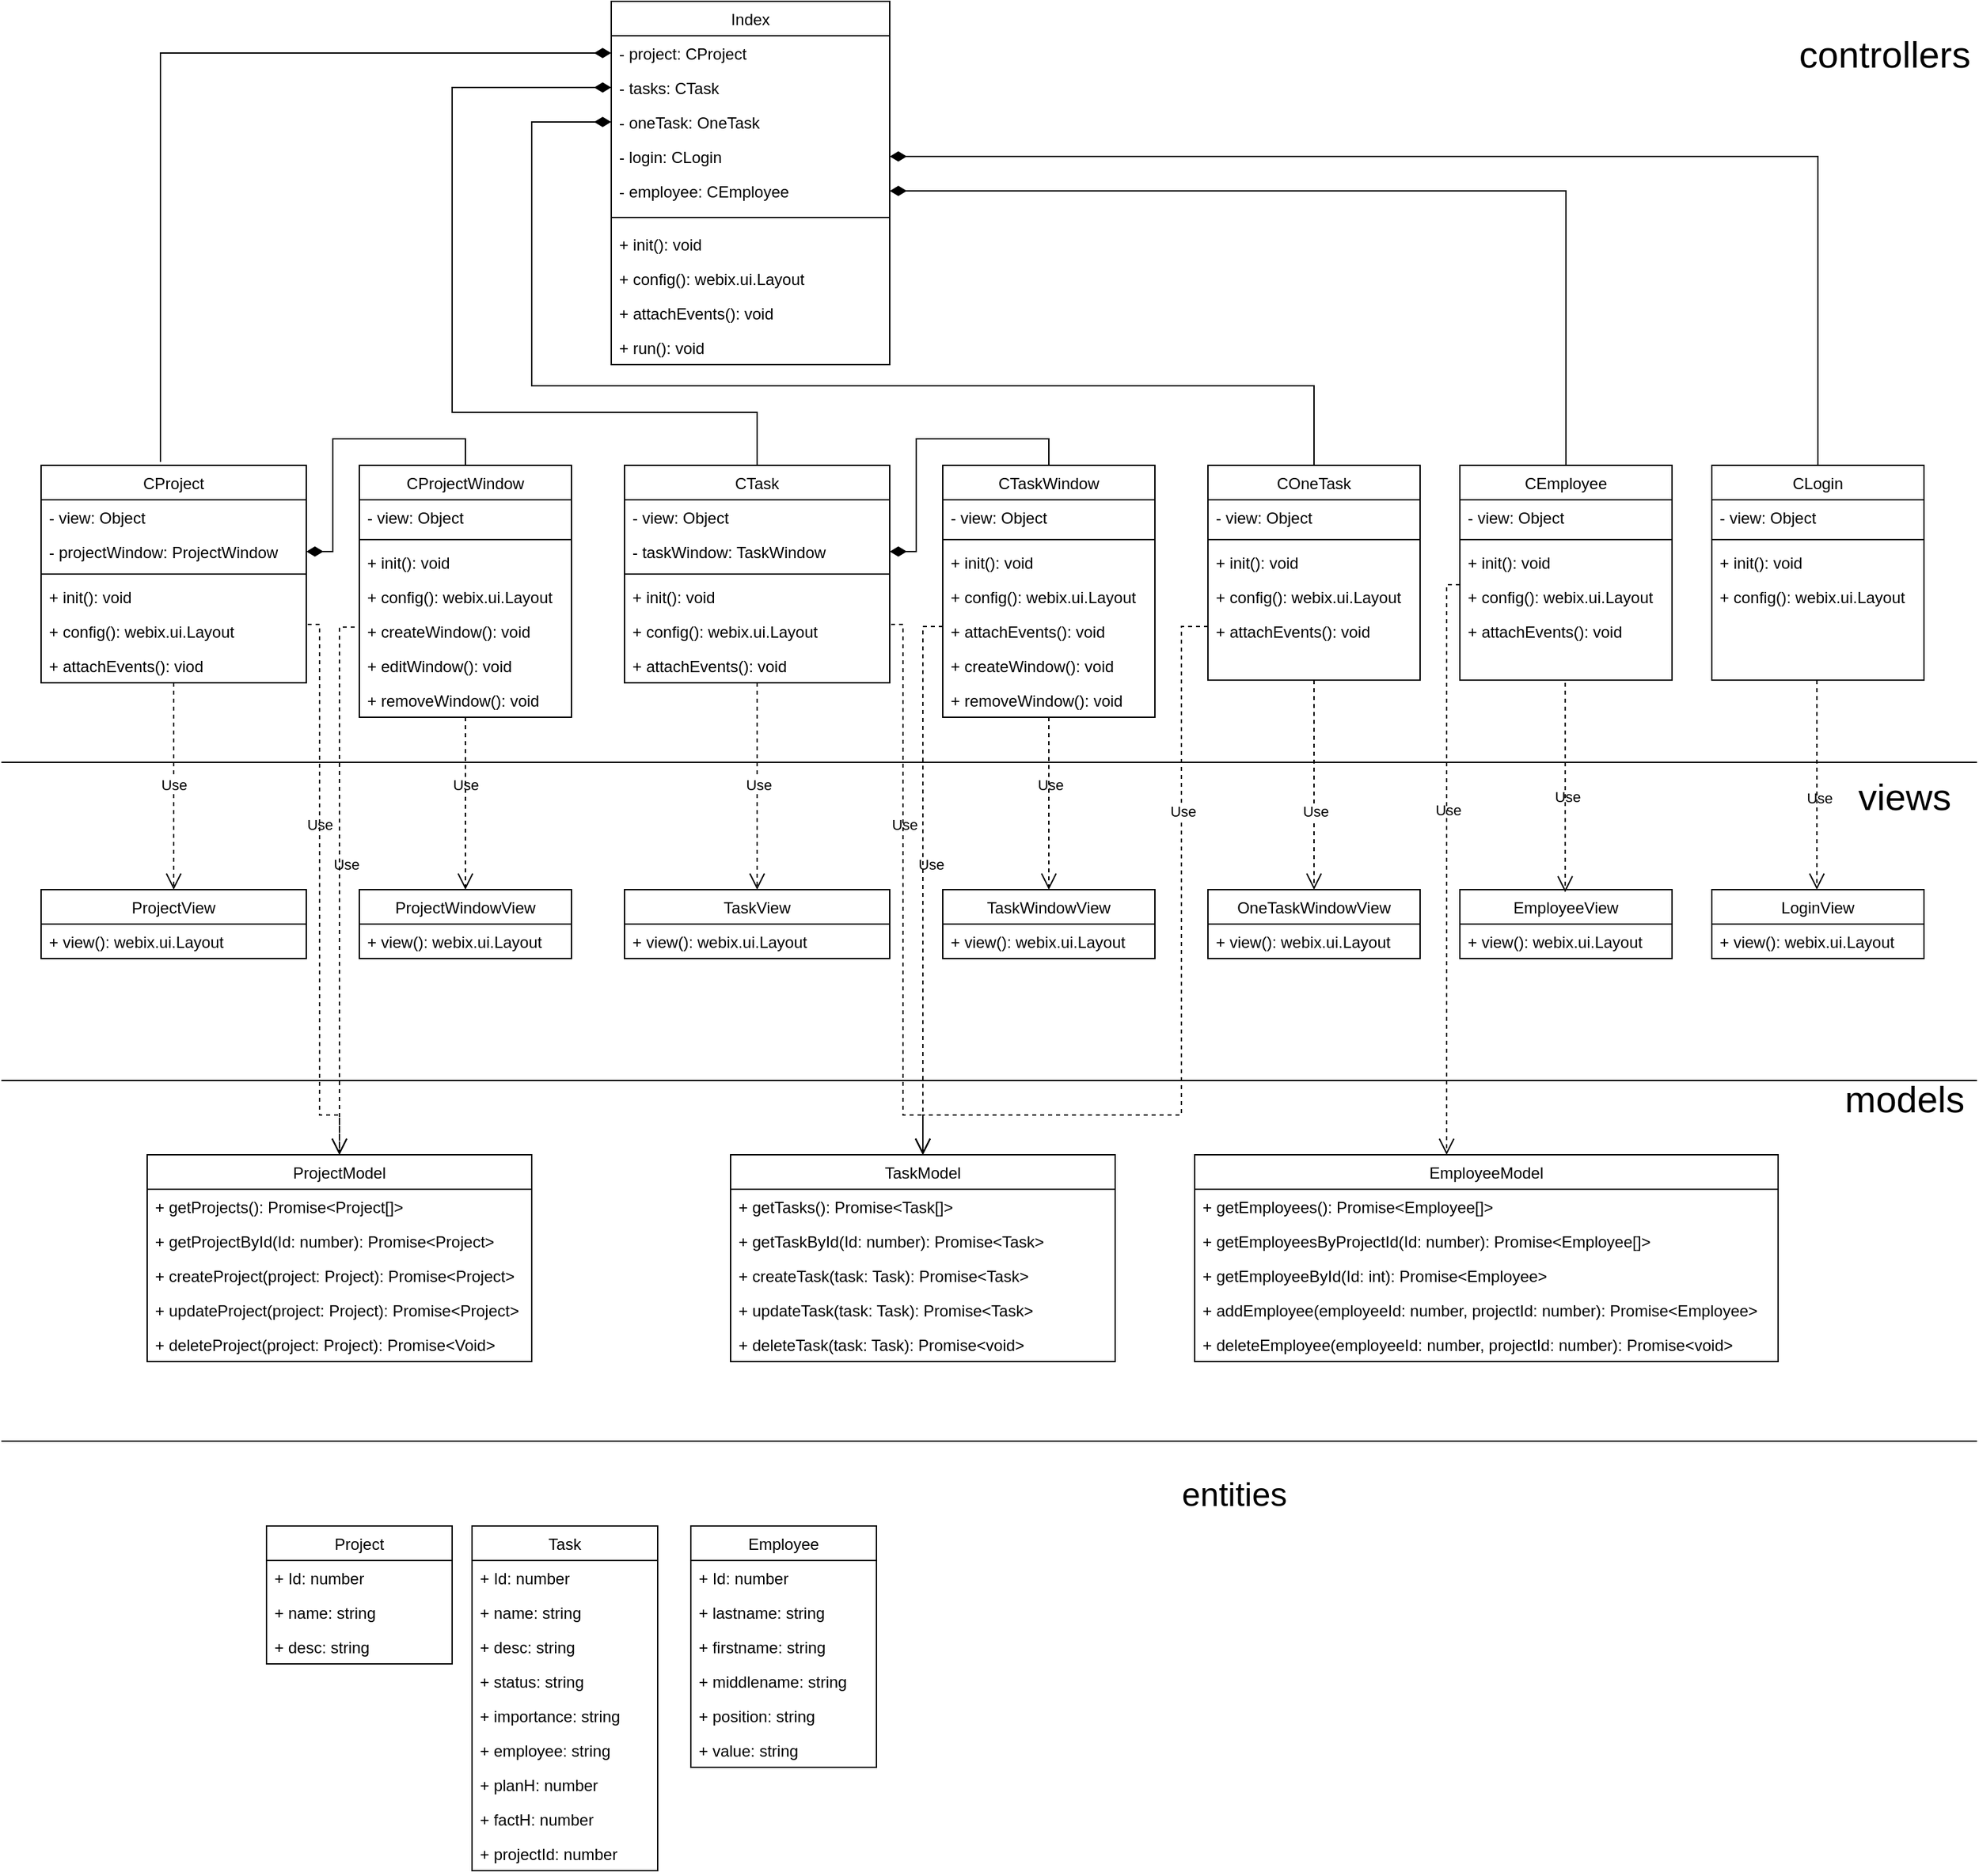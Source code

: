<mxfile version="13.7.7" type="device"><diagram id="C5RBs43oDa-KdzZeNtuy" name="Page-1"><mxGraphModel dx="1447" dy="803" grid="1" gridSize="10" guides="1" tooltips="1" connect="1" arrows="1" fold="1" page="1" pageScale="1" pageWidth="827" pageHeight="1169" math="0" shadow="0"><root><mxCell id="WIyWlLk6GJQsqaUBKTNV-0"/><mxCell id="WIyWlLk6GJQsqaUBKTNV-1" parent="WIyWlLk6GJQsqaUBKTNV-0"/><mxCell id="i_lD3XkCrtpkmwarUuLi-86" style="edgeStyle=orthogonalEdgeStyle;rounded=0;orthogonalLoop=1;jettySize=auto;html=1;exitX=0.5;exitY=1;exitDx=0;exitDy=0;endArrow=open;endFill=0;endSize=10;dashed=1;" parent="WIyWlLk6GJQsqaUBKTNV-1" source="i_lD3XkCrtpkmwarUuLi-69" target="i_lD3XkCrtpkmwarUuLi-58" edge="1"><mxGeometry relative="1" as="geometry"/></mxCell><mxCell id="i_lD3XkCrtpkmwarUuLi-87" value="Use" style="edgeLabel;html=1;align=center;verticalAlign=middle;resizable=0;points=[];" parent="i_lD3XkCrtpkmwarUuLi-86" vertex="1" connectable="0"><mxGeometry x="0.27" y="4" relative="1" as="geometry"><mxPoint x="-4" y="-22" as="offset"/></mxGeometry></mxCell><mxCell id="i_lD3XkCrtpkmwarUuLi-90" value="Use" style="edgeLabel;html=1;align=center;verticalAlign=middle;resizable=0;points=[];" parent="i_lD3XkCrtpkmwarUuLi-86" vertex="1" connectable="0"><mxGeometry x="0.27" y="4" relative="1" as="geometry"><mxPoint x="106" y="8" as="offset"/></mxGeometry></mxCell><mxCell id="i_lD3XkCrtpkmwarUuLi-93" value="Use" style="edgeLabel;html=1;align=center;verticalAlign=middle;resizable=0;points=[];" parent="i_lD3XkCrtpkmwarUuLi-86" vertex="1" connectable="0"><mxGeometry x="0.27" y="4" relative="1" as="geometry"><mxPoint x="126" y="38" as="offset"/></mxGeometry></mxCell><mxCell id="i_lD3XkCrtpkmwarUuLi-127" value="Use" style="edgeLabel;html=1;align=center;verticalAlign=middle;resizable=0;points=[];" parent="i_lD3XkCrtpkmwarUuLi-86" vertex="1" connectable="0"><mxGeometry x="0.27" y="4" relative="1" as="geometry"><mxPoint x="216" y="-22" as="offset"/></mxGeometry></mxCell><mxCell id="i_lD3XkCrtpkmwarUuLi-85" style="edgeStyle=orthogonalEdgeStyle;rounded=0;orthogonalLoop=1;jettySize=auto;html=1;exitX=0.5;exitY=0;exitDx=0;exitDy=0;entryX=1;entryY=0.5;entryDx=0;entryDy=0;endArrow=diamondThin;endFill=1;endSize=10;" parent="WIyWlLk6GJQsqaUBKTNV-1" source="i_lD3XkCrtpkmwarUuLi-79" target="i_lD3XkCrtpkmwarUuLi-75" edge="1"><mxGeometry relative="1" as="geometry"/></mxCell><mxCell id="i_lD3XkCrtpkmwarUuLi-89" style="edgeStyle=orthogonalEdgeStyle;rounded=0;orthogonalLoop=1;jettySize=auto;html=1;exitX=0;exitY=0.75;exitDx=0;exitDy=0;dashed=1;endArrow=open;endFill=0;endSize=10;" parent="WIyWlLk6GJQsqaUBKTNV-1" source="i_lD3XkCrtpkmwarUuLi-79" target="i_lD3XkCrtpkmwarUuLi-32" edge="1"><mxGeometry relative="1" as="geometry"><Array as="points"><mxPoint x="255" y="482"/></Array></mxGeometry></mxCell><mxCell id="i_lD3XkCrtpkmwarUuLi-126" style="edgeStyle=orthogonalEdgeStyle;rounded=0;orthogonalLoop=1;jettySize=auto;html=1;exitX=0.5;exitY=1;exitDx=0;exitDy=0;entryX=0.5;entryY=0;entryDx=0;entryDy=0;dashed=1;endArrow=open;endFill=0;endSize=10;" parent="WIyWlLk6GJQsqaUBKTNV-1" source="i_lD3XkCrtpkmwarUuLi-79" target="i_lD3XkCrtpkmwarUuLi-54" edge="1"><mxGeometry relative="1" as="geometry"/></mxCell><mxCell id="i_lD3XkCrtpkmwarUuLi-161" style="edgeStyle=orthogonalEdgeStyle;rounded=0;orthogonalLoop=1;jettySize=auto;html=1;exitX=0.5;exitY=1;exitDx=0;exitDy=0;entryX=0.5;entryY=0;entryDx=0;entryDy=0;dashed=1;endArrow=open;endFill=0;endSize=10;" parent="WIyWlLk6GJQsqaUBKTNV-1" source="i_lD3XkCrtpkmwarUuLi-154" target="i_lD3XkCrtpkmwarUuLi-159" edge="1"><mxGeometry relative="1" as="geometry"/></mxCell><mxCell id="i_lD3XkCrtpkmwarUuLi-163" style="edgeStyle=orthogonalEdgeStyle;rounded=0;orthogonalLoop=1;jettySize=auto;html=1;exitX=0;exitY=0.75;exitDx=0;exitDy=0;dashed=1;endArrow=open;endFill=0;endSize=10;entryX=0.5;entryY=0;entryDx=0;entryDy=0;" parent="WIyWlLk6GJQsqaUBKTNV-1" source="i_lD3XkCrtpkmwarUuLi-154" target="i_lD3XkCrtpkmwarUuLi-48" edge="1"><mxGeometry relative="1" as="geometry"><mxPoint x="880" y="850" as="targetPoint"/><Array as="points"><mxPoint x="890" y="482"/><mxPoint x="890" y="850"/><mxPoint x="695" y="850"/></Array></mxGeometry></mxCell><mxCell id="i_lD3XkCrtpkmwarUuLi-177" style="edgeStyle=orthogonalEdgeStyle;rounded=0;orthogonalLoop=1;jettySize=auto;html=1;exitX=0.5;exitY=0;exitDx=0;exitDy=0;entryX=0;entryY=0.5;entryDx=0;entryDy=0;endArrow=diamondThin;endFill=1;endSize=10;" parent="WIyWlLk6GJQsqaUBKTNV-1" source="i_lD3XkCrtpkmwarUuLi-133" target="i_lD3XkCrtpkmwarUuLi-170" edge="1"><mxGeometry relative="1" as="geometry"><Array as="points"><mxPoint x="570" y="320"/><mxPoint x="340" y="320"/><mxPoint x="340" y="75"/></Array></mxGeometry></mxCell><mxCell id="i_lD3XkCrtpkmwarUuLi-178" style="edgeStyle=orthogonalEdgeStyle;rounded=0;orthogonalLoop=1;jettySize=auto;html=1;exitX=0.5;exitY=0;exitDx=0;exitDy=0;entryX=0;entryY=0.5;entryDx=0;entryDy=0;endArrow=diamondThin;endFill=1;endSize=10;" parent="WIyWlLk6GJQsqaUBKTNV-1" source="i_lD3XkCrtpkmwarUuLi-154" target="i_lD3XkCrtpkmwarUuLi-176" edge="1"><mxGeometry relative="1" as="geometry"><Array as="points"><mxPoint x="990" y="300"/><mxPoint x="400" y="300"/><mxPoint x="400" y="101"/></Array></mxGeometry></mxCell><mxCell id="i_lD3XkCrtpkmwarUuLi-167" value="Index" style="swimlane;fontStyle=0;align=center;verticalAlign=top;childLayout=stackLayout;horizontal=1;startSize=26;horizontalStack=0;resizeParent=1;resizeLast=0;collapsible=1;marginBottom=0;rounded=0;shadow=0;strokeWidth=1;" parent="WIyWlLk6GJQsqaUBKTNV-1" vertex="1"><mxGeometry x="460" y="10" width="210" height="274" as="geometry"><mxRectangle x="230" y="140" width="160" height="26" as="alternateBounds"/></mxGeometry></mxCell><mxCell id="i_lD3XkCrtpkmwarUuLi-168" value="- project: CProject" style="text;strokeColor=none;fillColor=none;align=left;verticalAlign=top;spacingLeft=4;spacingRight=4;overflow=hidden;rotatable=0;points=[[0,0.5],[1,0.5]];portConstraint=eastwest;" parent="i_lD3XkCrtpkmwarUuLi-167" vertex="1"><mxGeometry y="26" width="210" height="26" as="geometry"/></mxCell><mxCell id="i_lD3XkCrtpkmwarUuLi-170" value="- tasks: CTask" style="text;strokeColor=none;fillColor=none;align=left;verticalAlign=top;spacingLeft=4;spacingRight=4;overflow=hidden;rotatable=0;points=[[0,0.5],[1,0.5]];portConstraint=eastwest;" parent="i_lD3XkCrtpkmwarUuLi-167" vertex="1"><mxGeometry y="52" width="210" height="26" as="geometry"/></mxCell><mxCell id="i_lD3XkCrtpkmwarUuLi-176" value="- oneTask: OneTask" style="text;strokeColor=none;fillColor=none;align=left;verticalAlign=top;spacingLeft=4;spacingRight=4;overflow=hidden;rotatable=0;points=[[0,0.5],[1,0.5]];portConstraint=eastwest;" parent="i_lD3XkCrtpkmwarUuLi-167" vertex="1"><mxGeometry y="78" width="210" height="26" as="geometry"/></mxCell><mxCell id="i_lD3XkCrtpkmwarUuLi-180" value="- login: CLogin" style="text;strokeColor=none;fillColor=none;align=left;verticalAlign=top;spacingLeft=4;spacingRight=4;overflow=hidden;rotatable=0;points=[[0,0.5],[1,0.5]];portConstraint=eastwest;" parent="i_lD3XkCrtpkmwarUuLi-167" vertex="1"><mxGeometry y="104" width="210" height="26" as="geometry"/></mxCell><mxCell id="ErYnpLjqjLLcaylk2Sih-29" value="- employee: CEmployee" style="text;strokeColor=none;fillColor=none;align=left;verticalAlign=top;spacingLeft=4;spacingRight=4;overflow=hidden;rotatable=0;points=[[0,0.5],[1,0.5]];portConstraint=eastwest;" vertex="1" parent="i_lD3XkCrtpkmwarUuLi-167"><mxGeometry y="130" width="210" height="26" as="geometry"/></mxCell><mxCell id="i_lD3XkCrtpkmwarUuLi-169" value="" style="line;html=1;strokeWidth=1;align=left;verticalAlign=middle;spacingTop=-1;spacingLeft=3;spacingRight=3;rotatable=0;labelPosition=right;points=[];portConstraint=eastwest;" parent="i_lD3XkCrtpkmwarUuLi-167" vertex="1"><mxGeometry y="156" width="210" height="14" as="geometry"/></mxCell><mxCell id="ErYnpLjqjLLcaylk2Sih-33" value="+ init(): void" style="text;strokeColor=none;fillColor=none;align=left;verticalAlign=top;spacingLeft=4;spacingRight=4;overflow=hidden;rotatable=0;points=[[0,0.5],[1,0.5]];portConstraint=eastwest;" vertex="1" parent="i_lD3XkCrtpkmwarUuLi-167"><mxGeometry y="170" width="210" height="26" as="geometry"/></mxCell><mxCell id="ErYnpLjqjLLcaylk2Sih-34" value="+ config(): webix.ui.Layout" style="text;strokeColor=none;fillColor=none;align=left;verticalAlign=top;spacingLeft=4;spacingRight=4;overflow=hidden;rotatable=0;points=[[0,0.5],[1,0.5]];portConstraint=eastwest;" vertex="1" parent="i_lD3XkCrtpkmwarUuLi-167"><mxGeometry y="196" width="210" height="26" as="geometry"/></mxCell><mxCell id="ErYnpLjqjLLcaylk2Sih-35" value="+ attachEvents(): void" style="text;strokeColor=none;fillColor=none;align=left;verticalAlign=top;spacingLeft=4;spacingRight=4;overflow=hidden;rotatable=0;points=[[0,0.5],[1,0.5]];portConstraint=eastwest;" vertex="1" parent="i_lD3XkCrtpkmwarUuLi-167"><mxGeometry y="222" width="210" height="26" as="geometry"/></mxCell><mxCell id="ErYnpLjqjLLcaylk2Sih-36" value="+ run(): void" style="text;strokeColor=none;fillColor=none;align=left;verticalAlign=top;spacingLeft=4;spacingRight=4;overflow=hidden;rotatable=0;points=[[0,0.5],[1,0.5]];portConstraint=eastwest;" vertex="1" parent="i_lD3XkCrtpkmwarUuLi-167"><mxGeometry y="248" width="210" height="26" as="geometry"/></mxCell><mxCell id="i_lD3XkCrtpkmwarUuLi-2" value="&lt;font style=&quot;font-size: 25px&quot;&gt;entities&lt;/font&gt;&lt;span style=&quot;color: rgba(0 , 0 , 0 , 0) ; font-family: monospace ; font-size: 0px&quot;&gt;%3CmxGraphModel%3E%3Croot%3E%3CmxCell%20id%3D%220%22%2F%3E%3CmxCell%20id%3D%221%22%20parent%3D%220%22%2F%3E%3CmxCell%20id%3D%222%22%20value%3D%22%26lt%3Bdiv%20style%3D%26quot%3Bbox-sizing%3A%20border-box%20%3B%20width%3A%20100%25%20%3B%20background%3A%20%23e4e4e4%20%3B%20padding%3A%202px%26quot%3B%26gt%3Bemployees%26lt%3Bbr%26gt%3B%26lt%3B%2Fdiv%26gt%3B%26lt%3Btable%20style%3D%26quot%3Bwidth%3A%20100%25%20%3B%20font-size%3A%201em%26quot%3B%20cellpadding%3D%26quot%3B5%26quot%3B%20cellspacing%3D%26quot%3B0%26quot%3B%26gt%3B%26lt%3Btbody%26gt%3B%26lt%3Btr%26gt%3B%26lt%3Btd%26gt%3BPK%26lt%3B%2Ftd%26gt%3B%26lt%3Btd%26gt%3BuniqueId%3A%20serial%26lt%3B%2Ftd%26gt%3B%26lt%3Btd%26gt%3B%26lt%3Bbr%26gt%3B%26lt%3B%2Ftd%26gt%3B%26lt%3B%2Ftr%26gt%3B%26lt%3Btr%26gt%3B%26lt%3Btd%26gt%3B%26lt%3Bbr%26gt%3B%26lt%3B%2Ftd%26gt%3B%26lt%3Btd%26gt%3Bname%3A%20varchar(50)%26lt%3B%2Ftd%26gt%3B%26lt%3Btd%26gt%3B%26lt%3Bbr%26gt%3B%26lt%3B%2Ftd%26gt%3B%26lt%3B%2Ftr%26gt%3B%26lt%3Btr%26gt%3B%26lt%3Btd%26gt%3B%26lt%3Bbr%26gt%3B%26lt%3B%2Ftd%26gt%3B%26lt%3Btd%26gt%3Bsurname%20%3A%20varchar(50)%26lt%3B%2Ftd%26gt%3B%26lt%3Btd%26gt%3B%26lt%3Bbr%26gt%3B%26lt%3B%2Ftd%26gt%3B%26lt%3B%2Ftr%26gt%3B%26lt%3Btr%26gt%3B%26lt%3Btd%26gt%3B%26lt%3Bbr%26gt%3B%26lt%3B%2Ftd%26gt%3B%26lt%3Btd%26gt%3Bpost%20%3A%20varchar(50)%26lt%3B%2Ftd%26gt%3B%26lt%3Btd%26gt%3B%26lt%3Bbr%26gt%3B%26lt%3B%2Ftd%26gt%3B%26lt%3B%2Ftr%26gt%3B%26lt%3Btr%26gt%3B%26lt%3Btd%26gt%3B%26lt%3Bbr%26gt%3B%26lt%3B%2Ftd%26gt%3B%26lt%3Btd%26gt%3B%26lt%3Bbr%26gt%3B%26lt%3B%2Ftd%26gt%3B%26lt%3Btd%26gt%3B%26lt%3Bbr%26gt%3B%26lt%3B%2Ftd%26gt%3B%26lt%3B%2Ftr%26gt%3B%26lt%3B%2Ftbody%26gt%3B%26lt%3B%2Ftable%26gt%3B%22%20style%3D%22verticalAlign%3Dtop%3Balign%3Dleft%3Boverflow%3Dfill%3Bhtml%3D1%3B%22%20vertex%3D%221%22%20parent%3D%221%22%3E%3CmxGeometry%20x%3D%22-20%22%20y%3D%22160%22%20width%3D%22170%22%20height%3D%22120%22%20as%3D%22geometry%22%2F%3E%3C%2FmxCell%3E%3C%2Froot%3E%3C%2FmxGraphModel%3E&lt;/span&gt;" style="text;html=1;strokeColor=none;fillColor=none;align=center;verticalAlign=middle;whiteSpace=wrap;rounded=0;" parent="WIyWlLk6GJQsqaUBKTNV-1" vertex="1"><mxGeometry x="870" y="1110" width="120" height="50" as="geometry"/></mxCell><mxCell id="i_lD3XkCrtpkmwarUuLi-62" value="" style="line;strokeWidth=1;fillColor=none;align=left;verticalAlign=middle;spacingTop=-1;spacingLeft=3;spacingRight=3;rotatable=0;labelPosition=right;points=[];portConstraint=eastwest;" parent="WIyWlLk6GJQsqaUBKTNV-1" vertex="1"><mxGeometry y="580" width="1490" height="8" as="geometry"/></mxCell><mxCell id="i_lD3XkCrtpkmwarUuLi-63" value="&lt;font style=&quot;font-size: 28px&quot;&gt;models&lt;/font&gt;" style="text;html=1;align=center;verticalAlign=middle;resizable=0;points=[];autosize=1;" parent="WIyWlLk6GJQsqaUBKTNV-1" vertex="1"><mxGeometry x="1380" y="828" width="110" height="20" as="geometry"/></mxCell><mxCell id="i_lD3XkCrtpkmwarUuLi-65" value="" style="line;strokeWidth=1;fillColor=none;align=left;verticalAlign=middle;spacingTop=-1;spacingLeft=3;spacingRight=3;rotatable=0;labelPosition=right;points=[];portConstraint=eastwest;" parent="WIyWlLk6GJQsqaUBKTNV-1" vertex="1"><mxGeometry y="820" width="1490" height="8" as="geometry"/></mxCell><mxCell id="i_lD3XkCrtpkmwarUuLi-66" value="&lt;font style=&quot;font-size: 28px&quot;&gt;views&lt;/font&gt;" style="text;html=1;align=center;verticalAlign=middle;resizable=0;points=[];autosize=1;" parent="WIyWlLk6GJQsqaUBKTNV-1" vertex="1"><mxGeometry x="1390" y="600" width="90" height="20" as="geometry"/></mxCell><mxCell id="i_lD3XkCrtpkmwarUuLi-88" style="edgeStyle=orthogonalEdgeStyle;rounded=0;orthogonalLoop=1;jettySize=auto;html=1;exitX=1;exitY=0.5;exitDx=0;exitDy=0;dashed=1;endArrow=open;endFill=0;endSize=10;entryX=0.5;entryY=0;entryDx=0;entryDy=0;" parent="WIyWlLk6GJQsqaUBKTNV-1" source="i_lD3XkCrtpkmwarUuLi-78" target="i_lD3XkCrtpkmwarUuLi-32" edge="1"><mxGeometry relative="1" as="geometry"><mxPoint x="250" y="800" as="targetPoint"/><Array as="points"><mxPoint x="230" y="480"/><mxPoint x="240" y="480"/><mxPoint x="240" y="850"/><mxPoint x="255" y="850"/></Array></mxGeometry></mxCell><mxCell id="i_lD3XkCrtpkmwarUuLi-128" style="edgeStyle=orthogonalEdgeStyle;rounded=0;orthogonalLoop=1;jettySize=auto;html=1;exitX=0.5;exitY=1;exitDx=0;exitDy=0;endArrow=open;endFill=0;endSize=10;dashed=1;" parent="WIyWlLk6GJQsqaUBKTNV-1" source="i_lD3XkCrtpkmwarUuLi-133" edge="1"><mxGeometry relative="1" as="geometry"><mxPoint x="570" y="680" as="targetPoint"/></mxGeometry></mxCell><mxCell id="i_lD3XkCrtpkmwarUuLi-129" value="Use" style="edgeLabel;html=1;align=center;verticalAlign=middle;resizable=0;points=[];" parent="i_lD3XkCrtpkmwarUuLi-128" vertex="1" connectable="0"><mxGeometry x="0.27" y="4" relative="1" as="geometry"><mxPoint x="-4" y="-22" as="offset"/></mxGeometry></mxCell><mxCell id="i_lD3XkCrtpkmwarUuLi-130" value="Use" style="edgeLabel;html=1;align=center;verticalAlign=middle;resizable=0;points=[];" parent="i_lD3XkCrtpkmwarUuLi-128" vertex="1" connectable="0"><mxGeometry x="0.27" y="4" relative="1" as="geometry"><mxPoint x="106" y="8" as="offset"/></mxGeometry></mxCell><mxCell id="i_lD3XkCrtpkmwarUuLi-131" value="Use" style="edgeLabel;html=1;align=center;verticalAlign=middle;resizable=0;points=[];" parent="i_lD3XkCrtpkmwarUuLi-128" vertex="1" connectable="0"><mxGeometry x="0.27" y="4" relative="1" as="geometry"><mxPoint x="126" y="38" as="offset"/></mxGeometry></mxCell><mxCell id="i_lD3XkCrtpkmwarUuLi-132" value="Use" style="edgeLabel;html=1;align=center;verticalAlign=middle;resizable=0;points=[];" parent="i_lD3XkCrtpkmwarUuLi-128" vertex="1" connectable="0"><mxGeometry x="0.27" y="4" relative="1" as="geometry"><mxPoint x="216" y="-22" as="offset"/></mxGeometry></mxCell><mxCell id="i_lD3XkCrtpkmwarUuLi-164" value="Use" style="edgeLabel;html=1;align=center;verticalAlign=middle;resizable=0;points=[];" parent="i_lD3XkCrtpkmwarUuLi-128" vertex="1" connectable="0"><mxGeometry x="0.27" y="4" relative="1" as="geometry"><mxPoint x="316" y="-2" as="offset"/></mxGeometry></mxCell><mxCell id="i_lD3XkCrtpkmwarUuLi-165" value="Use" style="edgeLabel;html=1;align=center;verticalAlign=middle;resizable=0;points=[];" parent="i_lD3XkCrtpkmwarUuLi-128" vertex="1" connectable="0"><mxGeometry x="0.27" y="4" relative="1" as="geometry"><mxPoint x="416" y="-2" as="offset"/></mxGeometry></mxCell><mxCell id="i_lD3XkCrtpkmwarUuLi-191" value="Use" style="edgeLabel;html=1;align=center;verticalAlign=middle;resizable=0;points=[];" parent="i_lD3XkCrtpkmwarUuLi-128" vertex="1" connectable="0"><mxGeometry x="0.27" y="4" relative="1" as="geometry"><mxPoint x="796" y="-12" as="offset"/></mxGeometry></mxCell><mxCell id="ErYnpLjqjLLcaylk2Sih-25" value="Use" style="edgeLabel;html=1;align=center;verticalAlign=middle;resizable=0;points=[];" vertex="1" connectable="0" parent="i_lD3XkCrtpkmwarUuLi-128"><mxGeometry x="0.27" y="4" relative="1" as="geometry"><mxPoint x="606" y="-12.82" as="offset"/></mxGeometry></mxCell><mxCell id="ErYnpLjqjLLcaylk2Sih-27" value="Use" style="edgeLabel;html=1;align=center;verticalAlign=middle;resizable=0;points=[];" vertex="1" connectable="0" parent="i_lD3XkCrtpkmwarUuLi-128"><mxGeometry x="0.27" y="4" relative="1" as="geometry"><mxPoint x="516" y="-2.82" as="offset"/></mxGeometry></mxCell><mxCell id="i_lD3XkCrtpkmwarUuLi-139" style="edgeStyle=orthogonalEdgeStyle;rounded=0;orthogonalLoop=1;jettySize=auto;html=1;exitX=0.5;exitY=0;exitDx=0;exitDy=0;entryX=1;entryY=0.5;entryDx=0;entryDy=0;endArrow=diamondThin;endFill=1;endSize=10;" parent="WIyWlLk6GJQsqaUBKTNV-1" source="i_lD3XkCrtpkmwarUuLi-141" target="i_lD3XkCrtpkmwarUuLi-135" edge="1"><mxGeometry relative="1" as="geometry"/></mxCell><mxCell id="i_lD3XkCrtpkmwarUuLi-140" style="edgeStyle=orthogonalEdgeStyle;rounded=0;orthogonalLoop=1;jettySize=auto;html=1;exitX=0.5;exitY=1;exitDx=0;exitDy=0;entryX=0.5;entryY=0;entryDx=0;entryDy=0;dashed=1;endArrow=open;endFill=0;endSize=10;" parent="WIyWlLk6GJQsqaUBKTNV-1" source="i_lD3XkCrtpkmwarUuLi-141" edge="1"><mxGeometry relative="1" as="geometry"><mxPoint x="790" y="680" as="targetPoint"/></mxGeometry></mxCell><mxCell id="i_lD3XkCrtpkmwarUuLi-151" style="edgeStyle=orthogonalEdgeStyle;rounded=0;orthogonalLoop=1;jettySize=auto;html=1;exitX=1;exitY=0.5;exitDx=0;exitDy=0;dashed=1;endArrow=open;endFill=0;endSize=10;entryX=0.5;entryY=0;entryDx=0;entryDy=0;" parent="WIyWlLk6GJQsqaUBKTNV-1" edge="1"><mxGeometry relative="1" as="geometry"><mxPoint x="695" y="880" as="targetPoint"/><mxPoint x="670" y="485" as="sourcePoint"/><Array as="points"><mxPoint x="670" y="480"/><mxPoint x="680" y="480"/><mxPoint x="680" y="850"/><mxPoint x="695" y="850"/></Array></mxGeometry></mxCell><mxCell id="i_lD3XkCrtpkmwarUuLi-152" style="edgeStyle=orthogonalEdgeStyle;rounded=0;orthogonalLoop=1;jettySize=auto;html=1;exitX=0;exitY=0.75;exitDx=0;exitDy=0;dashed=1;endArrow=open;endFill=0;endSize=10;" parent="WIyWlLk6GJQsqaUBKTNV-1" edge="1"><mxGeometry relative="1" as="geometry"><mxPoint x="710" y="481.5" as="sourcePoint"/><mxPoint x="695" y="880" as="targetPoint"/><Array as="points"><mxPoint x="695" y="482"/></Array></mxGeometry></mxCell><mxCell id="i_lD3XkCrtpkmwarUuLi-166" value="&lt;font style=&quot;font-size: 28px&quot;&gt;controllers&lt;/font&gt;" style="text;html=1;align=center;verticalAlign=middle;resizable=0;points=[];autosize=1;" parent="WIyWlLk6GJQsqaUBKTNV-1" vertex="1"><mxGeometry x="1350" y="40" width="140" height="20" as="geometry"/></mxCell><mxCell id="i_lD3XkCrtpkmwarUuLi-174" style="edgeStyle=orthogonalEdgeStyle;rounded=0;orthogonalLoop=1;jettySize=auto;html=1;exitX=0.45;exitY=-0.016;exitDx=0;exitDy=0;entryX=0;entryY=0.5;entryDx=0;entryDy=0;endArrow=diamondThin;endFill=1;endSize=10;exitPerimeter=0;" parent="WIyWlLk6GJQsqaUBKTNV-1" source="i_lD3XkCrtpkmwarUuLi-69" target="i_lD3XkCrtpkmwarUuLi-168" edge="1"><mxGeometry relative="1" as="geometry"><mxPoint x="290" y="207" as="sourcePoint"/><mxPoint x="170" y="272" as="targetPoint"/></mxGeometry></mxCell><mxCell id="i_lD3XkCrtpkmwarUuLi-179" value="" style="line;strokeWidth=1;fillColor=none;align=left;verticalAlign=middle;spacingTop=-1;spacingLeft=3;spacingRight=3;rotatable=0;labelPosition=right;points=[];portConstraint=eastwest;rounded=1;glass=0;" parent="WIyWlLk6GJQsqaUBKTNV-1" vertex="1"><mxGeometry y="1092" width="1490" height="8" as="geometry"/></mxCell><mxCell id="i_lD3XkCrtpkmwarUuLi-190" style="edgeStyle=orthogonalEdgeStyle;rounded=0;orthogonalLoop=1;jettySize=auto;html=1;exitX=0.5;exitY=1;exitDx=0;exitDy=0;entryX=0.5;entryY=0;entryDx=0;entryDy=0;dashed=1;endArrow=open;endFill=0;endSize=10;" parent="WIyWlLk6GJQsqaUBKTNV-1" edge="1"><mxGeometry relative="1" as="geometry"><mxPoint x="1369.23" y="522" as="sourcePoint"/><mxPoint x="1369.23" y="680" as="targetPoint"/></mxGeometry></mxCell><mxCell id="ErYnpLjqjLLcaylk2Sih-18" style="edgeStyle=orthogonalEdgeStyle;rounded=0;orthogonalLoop=1;jettySize=auto;html=1;exitX=0.5;exitY=1;exitDx=0;exitDy=0;entryX=0.5;entryY=0;entryDx=0;entryDy=0;dashed=1;endArrow=open;endFill=0;endSize=10;" edge="1" parent="WIyWlLk6GJQsqaUBKTNV-1"><mxGeometry relative="1" as="geometry"><mxPoint x="1179.41" y="524.0" as="sourcePoint"/><mxPoint x="1179.41" y="682" as="targetPoint"/></mxGeometry></mxCell><mxCell id="ErYnpLjqjLLcaylk2Sih-26" style="edgeStyle=orthogonalEdgeStyle;rounded=0;orthogonalLoop=1;jettySize=auto;html=1;exitX=0;exitY=0.75;exitDx=0;exitDy=0;dashed=1;endArrow=open;endFill=0;endSize=10;" edge="1" parent="WIyWlLk6GJQsqaUBKTNV-1" target="i_lD3XkCrtpkmwarUuLi-40"><mxGeometry relative="1" as="geometry"><mxPoint x="885" y="848.53" as="targetPoint"/><Array as="points"><mxPoint x="1090" y="450"/></Array><mxPoint x="1100" y="450.03" as="sourcePoint"/></mxGeometry></mxCell><mxCell id="ErYnpLjqjLLcaylk2Sih-31" style="edgeStyle=orthogonalEdgeStyle;rounded=0;orthogonalLoop=1;jettySize=auto;html=1;exitX=0.5;exitY=0;exitDx=0;exitDy=0;entryX=1;entryY=0.5;entryDx=0;entryDy=0;endArrow=diamondThin;endFill=1;endSize=10;" edge="1" parent="WIyWlLk6GJQsqaUBKTNV-1" source="i_lD3XkCrtpkmwarUuLi-181" target="i_lD3XkCrtpkmwarUuLi-180"><mxGeometry relative="1" as="geometry"/></mxCell><mxCell id="i_lD3XkCrtpkmwarUuLi-181" value="CLogin" style="swimlane;fontStyle=0;align=center;verticalAlign=top;childLayout=stackLayout;horizontal=1;startSize=26;horizontalStack=0;resizeParent=1;resizeLast=0;collapsible=1;marginBottom=0;rounded=0;shadow=0;strokeWidth=1;" parent="WIyWlLk6GJQsqaUBKTNV-1" vertex="1"><mxGeometry x="1290" y="360" width="160" height="162" as="geometry"><mxRectangle x="230" y="140" width="160" height="26" as="alternateBounds"/></mxGeometry></mxCell><mxCell id="i_lD3XkCrtpkmwarUuLi-182" value="- view: Object" style="text;strokeColor=none;fillColor=none;align=left;verticalAlign=top;spacingLeft=4;spacingRight=4;overflow=hidden;rotatable=0;points=[[0,0.5],[1,0.5]];portConstraint=eastwest;" parent="i_lD3XkCrtpkmwarUuLi-181" vertex="1"><mxGeometry y="26" width="160" height="26" as="geometry"/></mxCell><mxCell id="i_lD3XkCrtpkmwarUuLi-183" value="" style="line;html=1;strokeWidth=1;align=left;verticalAlign=middle;spacingTop=-1;spacingLeft=3;spacingRight=3;rotatable=0;labelPosition=right;points=[];portConstraint=eastwest;" parent="i_lD3XkCrtpkmwarUuLi-181" vertex="1"><mxGeometry y="52" width="160" height="8" as="geometry"/></mxCell><mxCell id="i_lD3XkCrtpkmwarUuLi-184" value="+ init(): void" style="text;strokeColor=none;fillColor=none;align=left;verticalAlign=top;spacingLeft=4;spacingRight=4;overflow=hidden;rotatable=0;points=[[0,0.5],[1,0.5]];portConstraint=eastwest;" parent="i_lD3XkCrtpkmwarUuLi-181" vertex="1"><mxGeometry y="60" width="160" height="26" as="geometry"/></mxCell><mxCell id="i_lD3XkCrtpkmwarUuLi-185" value="+ config(): webix.ui.Layout" style="text;strokeColor=none;fillColor=none;align=left;verticalAlign=top;spacingLeft=4;spacingRight=4;overflow=hidden;rotatable=0;points=[[0,0.5],[1,0.5]];portConstraint=eastwest;" parent="i_lD3XkCrtpkmwarUuLi-181" vertex="1"><mxGeometry y="86" width="160" height="26" as="geometry"/></mxCell><mxCell id="i_lD3XkCrtpkmwarUuLi-188" value="LoginView" style="swimlane;fontStyle=0;childLayout=stackLayout;horizontal=1;startSize=26;fillColor=none;horizontalStack=0;resizeParent=1;resizeParentMax=0;resizeLast=0;collapsible=1;marginBottom=0;" parent="WIyWlLk6GJQsqaUBKTNV-1" vertex="1"><mxGeometry x="1290" y="680" width="160" height="52" as="geometry"><mxRectangle x="140" y="920" width="80" height="26" as="alternateBounds"/></mxGeometry></mxCell><mxCell id="i_lD3XkCrtpkmwarUuLi-189" value="+ view(): webix.ui.Layout" style="text;strokeColor=none;fillColor=none;align=left;verticalAlign=top;spacingLeft=4;spacingRight=4;overflow=hidden;rotatable=0;points=[[0,0.5],[1,0.5]];portConstraint=eastwest;" parent="i_lD3XkCrtpkmwarUuLi-188" vertex="1"><mxGeometry y="26" width="160" height="26" as="geometry"/></mxCell><mxCell id="ErYnpLjqjLLcaylk2Sih-30" style="edgeStyle=orthogonalEdgeStyle;rounded=0;orthogonalLoop=1;jettySize=auto;html=1;exitX=0.5;exitY=0;exitDx=0;exitDy=0;entryX=1;entryY=0.5;entryDx=0;entryDy=0;endArrow=diamondThin;endFill=1;endSize=10;" edge="1" parent="WIyWlLk6GJQsqaUBKTNV-1" source="ErYnpLjqjLLcaylk2Sih-19" target="ErYnpLjqjLLcaylk2Sih-29"><mxGeometry relative="1" as="geometry"><mxPoint x="850" y="160" as="targetPoint"/></mxGeometry></mxCell><mxCell id="ErYnpLjqjLLcaylk2Sih-19" value="CEmployee" style="swimlane;fontStyle=0;align=center;verticalAlign=top;childLayout=stackLayout;horizontal=1;startSize=26;horizontalStack=0;resizeParent=1;resizeLast=0;collapsible=1;marginBottom=0;rounded=0;shadow=0;strokeWidth=1;" vertex="1" parent="WIyWlLk6GJQsqaUBKTNV-1"><mxGeometry x="1100" y="360" width="160" height="162" as="geometry"><mxRectangle x="230" y="140" width="160" height="26" as="alternateBounds"/></mxGeometry></mxCell><mxCell id="ErYnpLjqjLLcaylk2Sih-20" value="- view: Object" style="text;strokeColor=none;fillColor=none;align=left;verticalAlign=top;spacingLeft=4;spacingRight=4;overflow=hidden;rotatable=0;points=[[0,0.5],[1,0.5]];portConstraint=eastwest;" vertex="1" parent="ErYnpLjqjLLcaylk2Sih-19"><mxGeometry y="26" width="160" height="26" as="geometry"/></mxCell><mxCell id="ErYnpLjqjLLcaylk2Sih-21" value="" style="line;html=1;strokeWidth=1;align=left;verticalAlign=middle;spacingTop=-1;spacingLeft=3;spacingRight=3;rotatable=0;labelPosition=right;points=[];portConstraint=eastwest;" vertex="1" parent="ErYnpLjqjLLcaylk2Sih-19"><mxGeometry y="52" width="160" height="8" as="geometry"/></mxCell><mxCell id="ErYnpLjqjLLcaylk2Sih-22" value="+ init(): void" style="text;strokeColor=none;fillColor=none;align=left;verticalAlign=top;spacingLeft=4;spacingRight=4;overflow=hidden;rotatable=0;points=[[0,0.5],[1,0.5]];portConstraint=eastwest;" vertex="1" parent="ErYnpLjqjLLcaylk2Sih-19"><mxGeometry y="60" width="160" height="26" as="geometry"/></mxCell><mxCell id="ErYnpLjqjLLcaylk2Sih-23" value="+ config(): webix.ui.Layout" style="text;strokeColor=none;fillColor=none;align=left;verticalAlign=top;spacingLeft=4;spacingRight=4;overflow=hidden;rotatable=0;points=[[0,0.5],[1,0.5]];portConstraint=eastwest;" vertex="1" parent="ErYnpLjqjLLcaylk2Sih-19"><mxGeometry y="86" width="160" height="26" as="geometry"/></mxCell><mxCell id="ErYnpLjqjLLcaylk2Sih-24" value="+ attachEvents(): void" style="text;strokeColor=none;fillColor=none;align=left;verticalAlign=top;spacingLeft=4;spacingRight=4;overflow=hidden;rotatable=0;points=[[0,0.5],[1,0.5]];portConstraint=eastwest;" vertex="1" parent="ErYnpLjqjLLcaylk2Sih-19"><mxGeometry y="112" width="160" height="26" as="geometry"/></mxCell><mxCell id="i_lD3XkCrtpkmwarUuLi-69" value="CProject" style="swimlane;fontStyle=0;align=center;verticalAlign=top;childLayout=stackLayout;horizontal=1;startSize=26;horizontalStack=0;resizeParent=1;resizeLast=0;collapsible=1;marginBottom=0;rounded=0;shadow=0;strokeWidth=1;" parent="WIyWlLk6GJQsqaUBKTNV-1" vertex="1"><mxGeometry x="30" y="360" width="200" height="164" as="geometry"><mxRectangle x="230" y="140" width="160" height="26" as="alternateBounds"/></mxGeometry></mxCell><mxCell id="i_lD3XkCrtpkmwarUuLi-72" value="- view: Object" style="text;strokeColor=none;fillColor=none;align=left;verticalAlign=top;spacingLeft=4;spacingRight=4;overflow=hidden;rotatable=0;points=[[0,0.5],[1,0.5]];portConstraint=eastwest;" parent="i_lD3XkCrtpkmwarUuLi-69" vertex="1"><mxGeometry y="26" width="200" height="26" as="geometry"/></mxCell><mxCell id="i_lD3XkCrtpkmwarUuLi-75" value="- projectWindow: ProjectWindow" style="text;strokeColor=none;fillColor=none;align=left;verticalAlign=top;spacingLeft=4;spacingRight=4;overflow=hidden;rotatable=0;points=[[0,0.5],[1,0.5]];portConstraint=eastwest;" parent="i_lD3XkCrtpkmwarUuLi-69" vertex="1"><mxGeometry y="52" width="200" height="26" as="geometry"/></mxCell><mxCell id="i_lD3XkCrtpkmwarUuLi-76" value="" style="line;html=1;strokeWidth=1;align=left;verticalAlign=middle;spacingTop=-1;spacingLeft=3;spacingRight=3;rotatable=0;labelPosition=right;points=[];portConstraint=eastwest;" parent="i_lD3XkCrtpkmwarUuLi-69" vertex="1"><mxGeometry y="78" width="200" height="8" as="geometry"/></mxCell><mxCell id="i_lD3XkCrtpkmwarUuLi-77" value="+ init(): void" style="text;strokeColor=none;fillColor=none;align=left;verticalAlign=top;spacingLeft=4;spacingRight=4;overflow=hidden;rotatable=0;points=[[0,0.5],[1,0.5]];portConstraint=eastwest;" parent="i_lD3XkCrtpkmwarUuLi-69" vertex="1"><mxGeometry y="86" width="200" height="26" as="geometry"/></mxCell><mxCell id="i_lD3XkCrtpkmwarUuLi-78" value="+ config(): webix.ui.Layout" style="text;strokeColor=none;fillColor=none;align=left;verticalAlign=top;spacingLeft=4;spacingRight=4;overflow=hidden;rotatable=0;points=[[0,0.5],[1,0.5]];portConstraint=eastwest;" parent="i_lD3XkCrtpkmwarUuLi-69" vertex="1"><mxGeometry y="112" width="200" height="26" as="geometry"/></mxCell><mxCell id="ErYnpLjqjLLcaylk2Sih-3" value="+ attachEvents(): viod" style="text;strokeColor=none;fillColor=none;align=left;verticalAlign=top;spacingLeft=4;spacingRight=4;overflow=hidden;rotatable=0;points=[[0,0.5],[1,0.5]];portConstraint=eastwest;" vertex="1" parent="i_lD3XkCrtpkmwarUuLi-69"><mxGeometry y="138" width="200" height="26" as="geometry"/></mxCell><mxCell id="i_lD3XkCrtpkmwarUuLi-79" value="CProjectWindow" style="swimlane;fontStyle=0;align=center;verticalAlign=top;childLayout=stackLayout;horizontal=1;startSize=26;horizontalStack=0;resizeParent=1;resizeLast=0;collapsible=1;marginBottom=0;rounded=0;shadow=0;strokeWidth=1;" parent="WIyWlLk6GJQsqaUBKTNV-1" vertex="1"><mxGeometry x="270" y="360" width="160" height="190" as="geometry"><mxRectangle x="230" y="140" width="160" height="26" as="alternateBounds"/></mxGeometry></mxCell><mxCell id="i_lD3XkCrtpkmwarUuLi-80" value="- view: Object" style="text;strokeColor=none;fillColor=none;align=left;verticalAlign=top;spacingLeft=4;spacingRight=4;overflow=hidden;rotatable=0;points=[[0,0.5],[1,0.5]];portConstraint=eastwest;" parent="i_lD3XkCrtpkmwarUuLi-79" vertex="1"><mxGeometry y="26" width="160" height="26" as="geometry"/></mxCell><mxCell id="i_lD3XkCrtpkmwarUuLi-82" value="" style="line;html=1;strokeWidth=1;align=left;verticalAlign=middle;spacingTop=-1;spacingLeft=3;spacingRight=3;rotatable=0;labelPosition=right;points=[];portConstraint=eastwest;" parent="i_lD3XkCrtpkmwarUuLi-79" vertex="1"><mxGeometry y="52" width="160" height="8" as="geometry"/></mxCell><mxCell id="i_lD3XkCrtpkmwarUuLi-83" value="+ init(): void" style="text;strokeColor=none;fillColor=none;align=left;verticalAlign=top;spacingLeft=4;spacingRight=4;overflow=hidden;rotatable=0;points=[[0,0.5],[1,0.5]];portConstraint=eastwest;" parent="i_lD3XkCrtpkmwarUuLi-79" vertex="1"><mxGeometry y="60" width="160" height="26" as="geometry"/></mxCell><mxCell id="i_lD3XkCrtpkmwarUuLi-84" value="+ config(): webix.ui.Layout" style="text;strokeColor=none;fillColor=none;align=left;verticalAlign=top;spacingLeft=4;spacingRight=4;overflow=hidden;rotatable=0;points=[[0,0.5],[1,0.5]];portConstraint=eastwest;" parent="i_lD3XkCrtpkmwarUuLi-79" vertex="1"><mxGeometry y="86" width="160" height="26" as="geometry"/></mxCell><mxCell id="ErYnpLjqjLLcaylk2Sih-4" value="+ createWindow(): void" style="text;strokeColor=none;fillColor=none;align=left;verticalAlign=top;spacingLeft=4;spacingRight=4;overflow=hidden;rotatable=0;points=[[0,0.5],[1,0.5]];portConstraint=eastwest;" vertex="1" parent="i_lD3XkCrtpkmwarUuLi-79"><mxGeometry y="112" width="160" height="26" as="geometry"/></mxCell><mxCell id="ErYnpLjqjLLcaylk2Sih-5" value="+ editWindow(): void" style="text;strokeColor=none;fillColor=none;align=left;verticalAlign=top;spacingLeft=4;spacingRight=4;overflow=hidden;rotatable=0;points=[[0,0.5],[1,0.5]];portConstraint=eastwest;" vertex="1" parent="i_lD3XkCrtpkmwarUuLi-79"><mxGeometry y="138" width="160" height="26" as="geometry"/></mxCell><mxCell id="ErYnpLjqjLLcaylk2Sih-6" value="+ removeWindow(): void" style="text;strokeColor=none;fillColor=none;align=left;verticalAlign=top;spacingLeft=4;spacingRight=4;overflow=hidden;rotatable=0;points=[[0,0.5],[1,0.5]];portConstraint=eastwest;" vertex="1" parent="i_lD3XkCrtpkmwarUuLi-79"><mxGeometry y="164" width="160" height="26" as="geometry"/></mxCell><mxCell id="i_lD3XkCrtpkmwarUuLi-133" value="CTask" style="swimlane;fontStyle=0;align=center;verticalAlign=top;childLayout=stackLayout;horizontal=1;startSize=26;horizontalStack=0;resizeParent=1;resizeLast=0;collapsible=1;marginBottom=0;rounded=0;shadow=0;strokeWidth=1;" parent="WIyWlLk6GJQsqaUBKTNV-1" vertex="1"><mxGeometry x="470" y="360" width="200" height="164" as="geometry"><mxRectangle x="230" y="140" width="160" height="26" as="alternateBounds"/></mxGeometry></mxCell><mxCell id="i_lD3XkCrtpkmwarUuLi-134" value="- view: Object" style="text;strokeColor=none;fillColor=none;align=left;verticalAlign=top;spacingLeft=4;spacingRight=4;overflow=hidden;rotatable=0;points=[[0,0.5],[1,0.5]];portConstraint=eastwest;" parent="i_lD3XkCrtpkmwarUuLi-133" vertex="1"><mxGeometry y="26" width="200" height="26" as="geometry"/></mxCell><mxCell id="i_lD3XkCrtpkmwarUuLi-135" value="- taskWindow: TaskWindow" style="text;strokeColor=none;fillColor=none;align=left;verticalAlign=top;spacingLeft=4;spacingRight=4;overflow=hidden;rotatable=0;points=[[0,0.5],[1,0.5]];portConstraint=eastwest;" parent="i_lD3XkCrtpkmwarUuLi-133" vertex="1"><mxGeometry y="52" width="200" height="26" as="geometry"/></mxCell><mxCell id="i_lD3XkCrtpkmwarUuLi-136" value="" style="line;html=1;strokeWidth=1;align=left;verticalAlign=middle;spacingTop=-1;spacingLeft=3;spacingRight=3;rotatable=0;labelPosition=right;points=[];portConstraint=eastwest;" parent="i_lD3XkCrtpkmwarUuLi-133" vertex="1"><mxGeometry y="78" width="200" height="8" as="geometry"/></mxCell><mxCell id="i_lD3XkCrtpkmwarUuLi-137" value="+ init(): void" style="text;strokeColor=none;fillColor=none;align=left;verticalAlign=top;spacingLeft=4;spacingRight=4;overflow=hidden;rotatable=0;points=[[0,0.5],[1,0.5]];portConstraint=eastwest;" parent="i_lD3XkCrtpkmwarUuLi-133" vertex="1"><mxGeometry y="86" width="200" height="26" as="geometry"/></mxCell><mxCell id="i_lD3XkCrtpkmwarUuLi-138" value="+ config(): webix.ui.Layout" style="text;strokeColor=none;fillColor=none;align=left;verticalAlign=top;spacingLeft=4;spacingRight=4;overflow=hidden;rotatable=0;points=[[0,0.5],[1,0.5]];portConstraint=eastwest;" parent="i_lD3XkCrtpkmwarUuLi-133" vertex="1"><mxGeometry y="112" width="200" height="26" as="geometry"/></mxCell><mxCell id="ErYnpLjqjLLcaylk2Sih-8" value="+ attachEvents(): void" style="text;strokeColor=none;fillColor=none;align=left;verticalAlign=top;spacingLeft=4;spacingRight=4;overflow=hidden;rotatable=0;points=[[0,0.5],[1,0.5]];portConstraint=eastwest;" vertex="1" parent="i_lD3XkCrtpkmwarUuLi-133"><mxGeometry y="138" width="200" height="26" as="geometry"/></mxCell><mxCell id="i_lD3XkCrtpkmwarUuLi-141" value="CTaskWindow" style="swimlane;fontStyle=0;align=center;verticalAlign=top;childLayout=stackLayout;horizontal=1;startSize=26;horizontalStack=0;resizeParent=1;resizeLast=0;collapsible=1;marginBottom=0;rounded=0;shadow=0;strokeWidth=1;" parent="WIyWlLk6GJQsqaUBKTNV-1" vertex="1"><mxGeometry x="710" y="360" width="160" height="190" as="geometry"><mxRectangle x="230" y="140" width="160" height="26" as="alternateBounds"/></mxGeometry></mxCell><mxCell id="i_lD3XkCrtpkmwarUuLi-142" value="- view: Object" style="text;strokeColor=none;fillColor=none;align=left;verticalAlign=top;spacingLeft=4;spacingRight=4;overflow=hidden;rotatable=0;points=[[0,0.5],[1,0.5]];portConstraint=eastwest;" parent="i_lD3XkCrtpkmwarUuLi-141" vertex="1"><mxGeometry y="26" width="160" height="26" as="geometry"/></mxCell><mxCell id="i_lD3XkCrtpkmwarUuLi-143" value="" style="line;html=1;strokeWidth=1;align=left;verticalAlign=middle;spacingTop=-1;spacingLeft=3;spacingRight=3;rotatable=0;labelPosition=right;points=[];portConstraint=eastwest;" parent="i_lD3XkCrtpkmwarUuLi-141" vertex="1"><mxGeometry y="52" width="160" height="8" as="geometry"/></mxCell><mxCell id="i_lD3XkCrtpkmwarUuLi-144" value="+ init(): void" style="text;strokeColor=none;fillColor=none;align=left;verticalAlign=top;spacingLeft=4;spacingRight=4;overflow=hidden;rotatable=0;points=[[0,0.5],[1,0.5]];portConstraint=eastwest;" parent="i_lD3XkCrtpkmwarUuLi-141" vertex="1"><mxGeometry y="60" width="160" height="26" as="geometry"/></mxCell><mxCell id="i_lD3XkCrtpkmwarUuLi-145" value="+ config(): webix.ui.Layout" style="text;strokeColor=none;fillColor=none;align=left;verticalAlign=top;spacingLeft=4;spacingRight=4;overflow=hidden;rotatable=0;points=[[0,0.5],[1,0.5]];portConstraint=eastwest;" parent="i_lD3XkCrtpkmwarUuLi-141" vertex="1"><mxGeometry y="86" width="160" height="26" as="geometry"/></mxCell><mxCell id="ErYnpLjqjLLcaylk2Sih-9" value="+ attachEvents(): void" style="text;strokeColor=none;fillColor=none;align=left;verticalAlign=top;spacingLeft=4;spacingRight=4;overflow=hidden;rotatable=0;points=[[0,0.5],[1,0.5]];portConstraint=eastwest;" vertex="1" parent="i_lD3XkCrtpkmwarUuLi-141"><mxGeometry y="112" width="160" height="26" as="geometry"/></mxCell><mxCell id="ErYnpLjqjLLcaylk2Sih-10" value="+ createWindow(): void" style="text;strokeColor=none;fillColor=none;align=left;verticalAlign=top;spacingLeft=4;spacingRight=4;overflow=hidden;rotatable=0;points=[[0,0.5],[1,0.5]];portConstraint=eastwest;" vertex="1" parent="i_lD3XkCrtpkmwarUuLi-141"><mxGeometry y="138" width="160" height="26" as="geometry"/></mxCell><mxCell id="ErYnpLjqjLLcaylk2Sih-12" value="+ removeWindow(): void" style="text;strokeColor=none;fillColor=none;align=left;verticalAlign=top;spacingLeft=4;spacingRight=4;overflow=hidden;rotatable=0;points=[[0,0.5],[1,0.5]];portConstraint=eastwest;" vertex="1" parent="i_lD3XkCrtpkmwarUuLi-141"><mxGeometry y="164" width="160" height="26" as="geometry"/></mxCell><mxCell id="i_lD3XkCrtpkmwarUuLi-154" value="COneTask" style="swimlane;fontStyle=0;align=center;verticalAlign=top;childLayout=stackLayout;horizontal=1;startSize=26;horizontalStack=0;resizeParent=1;resizeLast=0;collapsible=1;marginBottom=0;rounded=0;shadow=0;strokeWidth=1;" parent="WIyWlLk6GJQsqaUBKTNV-1" vertex="1"><mxGeometry x="910" y="360" width="160" height="162" as="geometry"><mxRectangle x="230" y="140" width="160" height="26" as="alternateBounds"/></mxGeometry></mxCell><mxCell id="i_lD3XkCrtpkmwarUuLi-155" value="- view: Object" style="text;strokeColor=none;fillColor=none;align=left;verticalAlign=top;spacingLeft=4;spacingRight=4;overflow=hidden;rotatable=0;points=[[0,0.5],[1,0.5]];portConstraint=eastwest;" parent="i_lD3XkCrtpkmwarUuLi-154" vertex="1"><mxGeometry y="26" width="160" height="26" as="geometry"/></mxCell><mxCell id="i_lD3XkCrtpkmwarUuLi-156" value="" style="line;html=1;strokeWidth=1;align=left;verticalAlign=middle;spacingTop=-1;spacingLeft=3;spacingRight=3;rotatable=0;labelPosition=right;points=[];portConstraint=eastwest;" parent="i_lD3XkCrtpkmwarUuLi-154" vertex="1"><mxGeometry y="52" width="160" height="8" as="geometry"/></mxCell><mxCell id="i_lD3XkCrtpkmwarUuLi-157" value="+ init(): void" style="text;strokeColor=none;fillColor=none;align=left;verticalAlign=top;spacingLeft=4;spacingRight=4;overflow=hidden;rotatable=0;points=[[0,0.5],[1,0.5]];portConstraint=eastwest;" parent="i_lD3XkCrtpkmwarUuLi-154" vertex="1"><mxGeometry y="60" width="160" height="26" as="geometry"/></mxCell><mxCell id="i_lD3XkCrtpkmwarUuLi-158" value="+ config(): webix.ui.Layout" style="text;strokeColor=none;fillColor=none;align=left;verticalAlign=top;spacingLeft=4;spacingRight=4;overflow=hidden;rotatable=0;points=[[0,0.5],[1,0.5]];portConstraint=eastwest;" parent="i_lD3XkCrtpkmwarUuLi-154" vertex="1"><mxGeometry y="86" width="160" height="26" as="geometry"/></mxCell><mxCell id="ErYnpLjqjLLcaylk2Sih-14" value="+ attachEvents(): void" style="text;strokeColor=none;fillColor=none;align=left;verticalAlign=top;spacingLeft=4;spacingRight=4;overflow=hidden;rotatable=0;points=[[0,0.5],[1,0.5]];portConstraint=eastwest;" vertex="1" parent="i_lD3XkCrtpkmwarUuLi-154"><mxGeometry y="112" width="160" height="26" as="geometry"/></mxCell><mxCell id="i_lD3XkCrtpkmwarUuLi-159" value="OneTaskWindowView" style="swimlane;fontStyle=0;childLayout=stackLayout;horizontal=1;startSize=26;fillColor=none;horizontalStack=0;resizeParent=1;resizeParentMax=0;resizeLast=0;collapsible=1;marginBottom=0;" parent="WIyWlLk6GJQsqaUBKTNV-1" vertex="1"><mxGeometry x="910" y="680" width="160" height="52" as="geometry"><mxRectangle x="140" y="920" width="80" height="26" as="alternateBounds"/></mxGeometry></mxCell><mxCell id="i_lD3XkCrtpkmwarUuLi-160" value="+ view(): webix.ui.Layout" style="text;strokeColor=none;fillColor=none;align=left;verticalAlign=top;spacingLeft=4;spacingRight=4;overflow=hidden;rotatable=0;points=[[0,0.5],[1,0.5]];portConstraint=eastwest;" parent="i_lD3XkCrtpkmwarUuLi-159" vertex="1"><mxGeometry y="26" width="160" height="26" as="geometry"/></mxCell><mxCell id="i_lD3XkCrtpkmwarUuLi-58" value="ProjectView" style="swimlane;fontStyle=0;childLayout=stackLayout;horizontal=1;startSize=26;fillColor=none;horizontalStack=0;resizeParent=1;resizeParentMax=0;resizeLast=0;collapsible=1;marginBottom=0;" parent="WIyWlLk6GJQsqaUBKTNV-1" vertex="1"><mxGeometry x="30" y="680" width="200" height="52" as="geometry"><mxRectangle x="140" y="920" width="80" height="26" as="alternateBounds"/></mxGeometry></mxCell><mxCell id="i_lD3XkCrtpkmwarUuLi-59" value="+ view(): webix.ui.Layout" style="text;strokeColor=none;fillColor=none;align=left;verticalAlign=top;spacingLeft=4;spacingRight=4;overflow=hidden;rotatable=0;points=[[0,0.5],[1,0.5]];portConstraint=eastwest;" parent="i_lD3XkCrtpkmwarUuLi-58" vertex="1"><mxGeometry y="26" width="200" height="26" as="geometry"/></mxCell><mxCell id="i_lD3XkCrtpkmwarUuLi-54" value="ProjectWindowView" style="swimlane;fontStyle=0;childLayout=stackLayout;horizontal=1;startSize=26;fillColor=none;horizontalStack=0;resizeParent=1;resizeParentMax=0;resizeLast=0;collapsible=1;marginBottom=0;" parent="WIyWlLk6GJQsqaUBKTNV-1" vertex="1"><mxGeometry x="270" y="680" width="160" height="52" as="geometry"><mxRectangle x="140" y="920" width="80" height="26" as="alternateBounds"/></mxGeometry></mxCell><mxCell id="i_lD3XkCrtpkmwarUuLi-57" value="+ view(): webix.ui.Layout" style="text;strokeColor=none;fillColor=none;align=left;verticalAlign=top;spacingLeft=4;spacingRight=4;overflow=hidden;rotatable=0;points=[[0,0.5],[1,0.5]];portConstraint=eastwest;" parent="i_lD3XkCrtpkmwarUuLi-54" vertex="1"><mxGeometry y="26" width="160" height="26" as="geometry"/></mxCell><mxCell id="i_lD3XkCrtpkmwarUuLi-32" value="ProjectModel" style="swimlane;fontStyle=0;childLayout=stackLayout;horizontal=1;startSize=26;fillColor=none;horizontalStack=0;resizeParent=1;resizeParentMax=0;resizeLast=0;collapsible=1;marginBottom=0;" parent="WIyWlLk6GJQsqaUBKTNV-1" vertex="1"><mxGeometry x="110" y="880" width="290" height="156" as="geometry"><mxRectangle x="140" y="920" width="80" height="26" as="alternateBounds"/></mxGeometry></mxCell><mxCell id="i_lD3XkCrtpkmwarUuLi-33" value="+ getProjects(): Promise&lt;Project[]&gt;" style="text;strokeColor=none;fillColor=none;align=left;verticalAlign=top;spacingLeft=4;spacingRight=4;overflow=hidden;rotatable=0;points=[[0,0.5],[1,0.5]];portConstraint=eastwest;" parent="i_lD3XkCrtpkmwarUuLi-32" vertex="1"><mxGeometry y="26" width="290" height="26" as="geometry"/></mxCell><mxCell id="i_lD3XkCrtpkmwarUuLi-36" value="+ getProjectById(Id: number): Promise&lt;Project&gt;" style="text;strokeColor=none;fillColor=none;align=left;verticalAlign=top;spacingLeft=4;spacingRight=4;overflow=hidden;rotatable=0;points=[[0,0.5],[1,0.5]];portConstraint=eastwest;" parent="i_lD3XkCrtpkmwarUuLi-32" vertex="1"><mxGeometry y="52" width="290" height="26" as="geometry"/></mxCell><mxCell id="i_lD3XkCrtpkmwarUuLi-37" value="+ createProject(project: Project): Promise&lt;Project&gt;" style="text;strokeColor=none;fillColor=none;align=left;verticalAlign=top;spacingLeft=4;spacingRight=4;overflow=hidden;rotatable=0;points=[[0,0.5],[1,0.5]];portConstraint=eastwest;" parent="i_lD3XkCrtpkmwarUuLi-32" vertex="1"><mxGeometry y="78" width="290" height="26" as="geometry"/></mxCell><mxCell id="i_lD3XkCrtpkmwarUuLi-38" value="+ updateProject(project: Project): Promise&lt;Project&gt;" style="text;strokeColor=none;fillColor=none;align=left;verticalAlign=top;spacingLeft=4;spacingRight=4;overflow=hidden;rotatable=0;points=[[0,0.5],[1,0.5]];portConstraint=eastwest;" parent="i_lD3XkCrtpkmwarUuLi-32" vertex="1"><mxGeometry y="104" width="290" height="26" as="geometry"/></mxCell><mxCell id="i_lD3XkCrtpkmwarUuLi-39" value="+ deleteProject(project: Project): Promise&lt;Void&gt;" style="text;strokeColor=none;fillColor=none;align=left;verticalAlign=top;spacingLeft=4;spacingRight=4;overflow=hidden;rotatable=0;points=[[0,0.5],[1,0.5]];portConstraint=eastwest;" parent="i_lD3XkCrtpkmwarUuLi-32" vertex="1"><mxGeometry y="130" width="290" height="26" as="geometry"/></mxCell><mxCell id="i_lD3XkCrtpkmwarUuLi-60" value="TaskWindowView" style="swimlane;fontStyle=0;childLayout=stackLayout;horizontal=1;startSize=26;fillColor=none;horizontalStack=0;resizeParent=1;resizeParentMax=0;resizeLast=0;collapsible=1;marginBottom=0;" parent="WIyWlLk6GJQsqaUBKTNV-1" vertex="1"><mxGeometry x="710" y="680" width="160" height="52" as="geometry"><mxRectangle x="140" y="920" width="80" height="26" as="alternateBounds"/></mxGeometry></mxCell><mxCell id="i_lD3XkCrtpkmwarUuLi-61" value="+ view(): webix.ui.Layout" style="text;strokeColor=none;fillColor=none;align=left;verticalAlign=top;spacingLeft=4;spacingRight=4;overflow=hidden;rotatable=0;points=[[0,0.5],[1,0.5]];portConstraint=eastwest;" parent="i_lD3XkCrtpkmwarUuLi-60" vertex="1"><mxGeometry y="26" width="160" height="26" as="geometry"/></mxCell><mxCell id="i_lD3XkCrtpkmwarUuLi-67" value="TaskView" style="swimlane;fontStyle=0;childLayout=stackLayout;horizontal=1;startSize=26;fillColor=none;horizontalStack=0;resizeParent=1;resizeParentMax=0;resizeLast=0;collapsible=1;marginBottom=0;" parent="WIyWlLk6GJQsqaUBKTNV-1" vertex="1"><mxGeometry x="470" y="680" width="200" height="52" as="geometry"><mxRectangle x="140" y="920" width="80" height="26" as="alternateBounds"/></mxGeometry></mxCell><mxCell id="i_lD3XkCrtpkmwarUuLi-68" value="+ view(): webix.ui.Layout" style="text;strokeColor=none;fillColor=none;align=left;verticalAlign=top;spacingLeft=4;spacingRight=4;overflow=hidden;rotatable=0;points=[[0,0.5],[1,0.5]];portConstraint=eastwest;" parent="i_lD3XkCrtpkmwarUuLi-67" vertex="1"><mxGeometry y="26" width="200" height="26" as="geometry"/></mxCell><mxCell id="i_lD3XkCrtpkmwarUuLi-48" value="TaskModel" style="swimlane;fontStyle=0;childLayout=stackLayout;horizontal=1;startSize=26;fillColor=none;horizontalStack=0;resizeParent=1;resizeParentMax=0;resizeLast=0;collapsible=1;marginBottom=0;" parent="WIyWlLk6GJQsqaUBKTNV-1" vertex="1"><mxGeometry x="550" y="880" width="290" height="156" as="geometry"><mxRectangle x="140" y="920" width="80" height="26" as="alternateBounds"/></mxGeometry></mxCell><mxCell id="i_lD3XkCrtpkmwarUuLi-49" value="+ getTasks(): Promise&lt;Task[]&gt;" style="text;strokeColor=none;fillColor=none;align=left;verticalAlign=top;spacingLeft=4;spacingRight=4;overflow=hidden;rotatable=0;points=[[0,0.5],[1,0.5]];portConstraint=eastwest;" parent="i_lD3XkCrtpkmwarUuLi-48" vertex="1"><mxGeometry y="26" width="290" height="26" as="geometry"/></mxCell><mxCell id="i_lD3XkCrtpkmwarUuLi-50" value="+ getTaskById(Id: number): Promise&lt;Task&gt;" style="text;strokeColor=none;fillColor=none;align=left;verticalAlign=top;spacingLeft=4;spacingRight=4;overflow=hidden;rotatable=0;points=[[0,0.5],[1,0.5]];portConstraint=eastwest;" parent="i_lD3XkCrtpkmwarUuLi-48" vertex="1"><mxGeometry y="52" width="290" height="26" as="geometry"/></mxCell><mxCell id="i_lD3XkCrtpkmwarUuLi-51" value="+ createTask(task: Task): Promise&lt;Task&gt;" style="text;strokeColor=none;fillColor=none;align=left;verticalAlign=top;spacingLeft=4;spacingRight=4;overflow=hidden;rotatable=0;points=[[0,0.5],[1,0.5]];portConstraint=eastwest;" parent="i_lD3XkCrtpkmwarUuLi-48" vertex="1"><mxGeometry y="78" width="290" height="26" as="geometry"/></mxCell><mxCell id="i_lD3XkCrtpkmwarUuLi-52" value="+ updateTask(task: Task): Promise&lt;Task&gt;" style="text;strokeColor=none;fillColor=none;align=left;verticalAlign=top;spacingLeft=4;spacingRight=4;overflow=hidden;rotatable=0;points=[[0,0.5],[1,0.5]];portConstraint=eastwest;" parent="i_lD3XkCrtpkmwarUuLi-48" vertex="1"><mxGeometry y="104" width="290" height="26" as="geometry"/></mxCell><mxCell id="i_lD3XkCrtpkmwarUuLi-53" value="+ deleteTask(task: Task): Promise&lt;void&gt;" style="text;strokeColor=none;fillColor=none;align=left;verticalAlign=top;spacingLeft=4;spacingRight=4;overflow=hidden;rotatable=0;points=[[0,0.5],[1,0.5]];portConstraint=eastwest;" parent="i_lD3XkCrtpkmwarUuLi-48" vertex="1"><mxGeometry y="130" width="290" height="26" as="geometry"/></mxCell><mxCell id="ErYnpLjqjLLcaylk2Sih-16" value="EmployeeView" style="swimlane;fontStyle=0;childLayout=stackLayout;horizontal=1;startSize=26;fillColor=none;horizontalStack=0;resizeParent=1;resizeParentMax=0;resizeLast=0;collapsible=1;marginBottom=0;" vertex="1" parent="WIyWlLk6GJQsqaUBKTNV-1"><mxGeometry x="1100" y="680" width="160" height="52" as="geometry"><mxRectangle x="140" y="920" width="80" height="26" as="alternateBounds"/></mxGeometry></mxCell><mxCell id="ErYnpLjqjLLcaylk2Sih-17" value="+ view(): webix.ui.Layout" style="text;strokeColor=none;fillColor=none;align=left;verticalAlign=top;spacingLeft=4;spacingRight=4;overflow=hidden;rotatable=0;points=[[0,0.5],[1,0.5]];portConstraint=eastwest;" vertex="1" parent="ErYnpLjqjLLcaylk2Sih-16"><mxGeometry y="26" width="160" height="26" as="geometry"/></mxCell><mxCell id="i_lD3XkCrtpkmwarUuLi-40" value="EmployeeModel" style="swimlane;fontStyle=0;childLayout=stackLayout;horizontal=1;startSize=26;fillColor=none;horizontalStack=0;resizeParent=1;resizeParentMax=0;resizeLast=0;collapsible=1;marginBottom=0;" parent="WIyWlLk6GJQsqaUBKTNV-1" vertex="1"><mxGeometry x="900" y="880" width="440" height="156" as="geometry"><mxRectangle x="455" y="920" width="80" height="26" as="alternateBounds"/></mxGeometry></mxCell><mxCell id="i_lD3XkCrtpkmwarUuLi-41" value="+ getEmployees(): Promise&lt;Employee[]&gt;" style="text;strokeColor=none;fillColor=none;align=left;verticalAlign=top;spacingLeft=4;spacingRight=4;overflow=hidden;rotatable=0;points=[[0,0.5],[1,0.5]];portConstraint=eastwest;" parent="i_lD3XkCrtpkmwarUuLi-40" vertex="1"><mxGeometry y="26" width="440" height="26" as="geometry"/></mxCell><mxCell id="ErYnpLjqjLLcaylk2Sih-15" value="+ getEmployeesByProjectId(Id: number): Promise&lt;Employee[]&gt;" style="text;strokeColor=none;fillColor=none;align=left;verticalAlign=top;spacingLeft=4;spacingRight=4;overflow=hidden;rotatable=0;points=[[0,0.5],[1,0.5]];portConstraint=eastwest;" vertex="1" parent="i_lD3XkCrtpkmwarUuLi-40"><mxGeometry y="52" width="440" height="26" as="geometry"/></mxCell><mxCell id="i_lD3XkCrtpkmwarUuLi-42" value="+ getEmployeeById(Id: int): Promise&lt;Employee&gt;" style="text;strokeColor=none;fillColor=none;align=left;verticalAlign=top;spacingLeft=4;spacingRight=4;overflow=hidden;rotatable=0;points=[[0,0.5],[1,0.5]];portConstraint=eastwest;" parent="i_lD3XkCrtpkmwarUuLi-40" vertex="1"><mxGeometry y="78" width="440" height="26" as="geometry"/></mxCell><mxCell id="i_lD3XkCrtpkmwarUuLi-43" value="+ addEmployee(employeeId: number, projectId: number): Promise&lt;Employee&gt;" style="text;strokeColor=none;fillColor=none;align=left;verticalAlign=top;spacingLeft=4;spacingRight=4;overflow=hidden;rotatable=0;points=[[0,0.5],[1,0.5]];portConstraint=eastwest;" parent="i_lD3XkCrtpkmwarUuLi-40" vertex="1"><mxGeometry y="104" width="440" height="26" as="geometry"/></mxCell><mxCell id="i_lD3XkCrtpkmwarUuLi-47" value="+ deleteEmployee(employeeId: number, projectId: number): Promise&lt;void&gt;" style="text;strokeColor=none;fillColor=none;align=left;verticalAlign=top;spacingLeft=4;spacingRight=4;overflow=hidden;rotatable=0;points=[[0,0.5],[1,0.5]];portConstraint=eastwest;" parent="i_lD3XkCrtpkmwarUuLi-40" vertex="1"><mxGeometry y="130" width="440" height="26" as="geometry"/></mxCell><mxCell id="i_lD3XkCrtpkmwarUuLi-3" value="Project" style="swimlane;fontStyle=0;childLayout=stackLayout;horizontal=1;startSize=26;fillColor=none;horizontalStack=0;resizeParent=1;resizeParentMax=0;resizeLast=0;collapsible=1;marginBottom=0;" parent="WIyWlLk6GJQsqaUBKTNV-1" vertex="1"><mxGeometry x="200" y="1160" width="140" height="104" as="geometry"><mxRectangle x="140" y="920" width="80" height="26" as="alternateBounds"/></mxGeometry></mxCell><mxCell id="i_lD3XkCrtpkmwarUuLi-4" value="+ Id: number" style="text;strokeColor=none;fillColor=none;align=left;verticalAlign=top;spacingLeft=4;spacingRight=4;overflow=hidden;rotatable=0;points=[[0,0.5],[1,0.5]];portConstraint=eastwest;" parent="i_lD3XkCrtpkmwarUuLi-3" vertex="1"><mxGeometry y="26" width="140" height="26" as="geometry"/></mxCell><mxCell id="i_lD3XkCrtpkmwarUuLi-5" value="+ name: string" style="text;strokeColor=none;fillColor=none;align=left;verticalAlign=top;spacingLeft=4;spacingRight=4;overflow=hidden;rotatable=0;points=[[0,0.5],[1,0.5]];portConstraint=eastwest;" parent="i_lD3XkCrtpkmwarUuLi-3" vertex="1"><mxGeometry y="52" width="140" height="26" as="geometry"/></mxCell><mxCell id="i_lD3XkCrtpkmwarUuLi-6" value="+ desc: string" style="text;strokeColor=none;fillColor=none;align=left;verticalAlign=top;spacingLeft=4;spacingRight=4;overflow=hidden;rotatable=0;points=[[0,0.5],[1,0.5]];portConstraint=eastwest;" parent="i_lD3XkCrtpkmwarUuLi-3" vertex="1"><mxGeometry y="78" width="140" height="26" as="geometry"/></mxCell><mxCell id="i_lD3XkCrtpkmwarUuLi-18" value="Task" style="swimlane;fontStyle=0;childLayout=stackLayout;horizontal=1;startSize=26;fillColor=none;horizontalStack=0;resizeParent=1;resizeParentMax=0;resizeLast=0;collapsible=1;marginBottom=0;" parent="WIyWlLk6GJQsqaUBKTNV-1" vertex="1"><mxGeometry x="355" y="1160" width="140" height="260" as="geometry"><mxRectangle x="140" y="920" width="80" height="26" as="alternateBounds"/></mxGeometry></mxCell><mxCell id="i_lD3XkCrtpkmwarUuLi-19" value="+ Id: number" style="text;strokeColor=none;fillColor=none;align=left;verticalAlign=top;spacingLeft=4;spacingRight=4;overflow=hidden;rotatable=0;points=[[0,0.5],[1,0.5]];portConstraint=eastwest;" parent="i_lD3XkCrtpkmwarUuLi-18" vertex="1"><mxGeometry y="26" width="140" height="26" as="geometry"/></mxCell><mxCell id="i_lD3XkCrtpkmwarUuLi-20" value="+ name: string" style="text;strokeColor=none;fillColor=none;align=left;verticalAlign=top;spacingLeft=4;spacingRight=4;overflow=hidden;rotatable=0;points=[[0,0.5],[1,0.5]];portConstraint=eastwest;" parent="i_lD3XkCrtpkmwarUuLi-18" vertex="1"><mxGeometry y="52" width="140" height="26" as="geometry"/></mxCell><mxCell id="i_lD3XkCrtpkmwarUuLi-23" value="+ desc: string" style="text;strokeColor=none;fillColor=none;align=left;verticalAlign=top;spacingLeft=4;spacingRight=4;overflow=hidden;rotatable=0;points=[[0,0.5],[1,0.5]];portConstraint=eastwest;" parent="i_lD3XkCrtpkmwarUuLi-18" vertex="1"><mxGeometry y="78" width="140" height="26" as="geometry"/></mxCell><mxCell id="i_lD3XkCrtpkmwarUuLi-27" value="+ status: string" style="text;strokeColor=none;fillColor=none;align=left;verticalAlign=top;spacingLeft=4;spacingRight=4;overflow=hidden;rotatable=0;points=[[0,0.5],[1,0.5]];portConstraint=eastwest;" parent="i_lD3XkCrtpkmwarUuLi-18" vertex="1"><mxGeometry y="104" width="140" height="26" as="geometry"/></mxCell><mxCell id="ErYnpLjqjLLcaylk2Sih-2" value="+ importance: string" style="text;strokeColor=none;fillColor=none;align=left;verticalAlign=top;spacingLeft=4;spacingRight=4;overflow=hidden;rotatable=0;points=[[0,0.5],[1,0.5]];portConstraint=eastwest;" vertex="1" parent="i_lD3XkCrtpkmwarUuLi-18"><mxGeometry y="130" width="140" height="26" as="geometry"/></mxCell><mxCell id="i_lD3XkCrtpkmwarUuLi-24" value="+ employee: string" style="text;strokeColor=none;fillColor=none;align=left;verticalAlign=top;spacingLeft=4;spacingRight=4;overflow=hidden;rotatable=0;points=[[0,0.5],[1,0.5]];portConstraint=eastwest;" parent="i_lD3XkCrtpkmwarUuLi-18" vertex="1"><mxGeometry y="156" width="140" height="26" as="geometry"/></mxCell><mxCell id="i_lD3XkCrtpkmwarUuLi-21" value="+ planH: number" style="text;strokeColor=none;fillColor=none;align=left;verticalAlign=top;spacingLeft=4;spacingRight=4;overflow=hidden;rotatable=0;points=[[0,0.5],[1,0.5]];portConstraint=eastwest;" parent="i_lD3XkCrtpkmwarUuLi-18" vertex="1"><mxGeometry y="182" width="140" height="26" as="geometry"/></mxCell><mxCell id="i_lD3XkCrtpkmwarUuLi-25" value="+ factH: number" style="text;strokeColor=none;fillColor=none;align=left;verticalAlign=top;spacingLeft=4;spacingRight=4;overflow=hidden;rotatable=0;points=[[0,0.5],[1,0.5]];portConstraint=eastwest;" parent="i_lD3XkCrtpkmwarUuLi-18" vertex="1"><mxGeometry y="208" width="140" height="26" as="geometry"/></mxCell><mxCell id="i_lD3XkCrtpkmwarUuLi-26" value="+ projectId: number" style="text;strokeColor=none;fillColor=none;align=left;verticalAlign=top;spacingLeft=4;spacingRight=4;overflow=hidden;rotatable=0;points=[[0,0.5],[1,0.5]];portConstraint=eastwest;" parent="i_lD3XkCrtpkmwarUuLi-18" vertex="1"><mxGeometry y="234" width="140" height="26" as="geometry"/></mxCell><mxCell id="i_lD3XkCrtpkmwarUuLi-7" value="Employee" style="swimlane;fontStyle=0;childLayout=stackLayout;horizontal=1;startSize=26;fillColor=none;horizontalStack=0;resizeParent=1;resizeParentMax=0;resizeLast=0;collapsible=1;marginBottom=0;" parent="WIyWlLk6GJQsqaUBKTNV-1" vertex="1"><mxGeometry x="520" y="1160" width="140" height="182" as="geometry"><mxRectangle x="140" y="920" width="80" height="26" as="alternateBounds"/></mxGeometry></mxCell><mxCell id="i_lD3XkCrtpkmwarUuLi-8" value="+ Id: number" style="text;strokeColor=none;fillColor=none;align=left;verticalAlign=top;spacingLeft=4;spacingRight=4;overflow=hidden;rotatable=0;points=[[0,0.5],[1,0.5]];portConstraint=eastwest;" parent="i_lD3XkCrtpkmwarUuLi-7" vertex="1"><mxGeometry y="26" width="140" height="26" as="geometry"/></mxCell><mxCell id="i_lD3XkCrtpkmwarUuLi-9" value="+ lastname: string" style="text;strokeColor=none;fillColor=none;align=left;verticalAlign=top;spacingLeft=4;spacingRight=4;overflow=hidden;rotatable=0;points=[[0,0.5],[1,0.5]];portConstraint=eastwest;" parent="i_lD3XkCrtpkmwarUuLi-7" vertex="1"><mxGeometry y="52" width="140" height="26" as="geometry"/></mxCell><mxCell id="i_lD3XkCrtpkmwarUuLi-11" value="+ firstname: string" style="text;strokeColor=none;fillColor=none;align=left;verticalAlign=top;spacingLeft=4;spacingRight=4;overflow=hidden;rotatable=0;points=[[0,0.5],[1,0.5]];portConstraint=eastwest;" parent="i_lD3XkCrtpkmwarUuLi-7" vertex="1"><mxGeometry y="78" width="140" height="26" as="geometry"/></mxCell><mxCell id="ErYnpLjqjLLcaylk2Sih-0" value="+ middlename: string" style="text;strokeColor=none;fillColor=none;align=left;verticalAlign=top;spacingLeft=4;spacingRight=4;overflow=hidden;rotatable=0;points=[[0,0.5],[1,0.5]];portConstraint=eastwest;" vertex="1" parent="i_lD3XkCrtpkmwarUuLi-7"><mxGeometry y="104" width="140" height="26" as="geometry"/></mxCell><mxCell id="i_lD3XkCrtpkmwarUuLi-12" value="+ position: string" style="text;strokeColor=none;fillColor=none;align=left;verticalAlign=top;spacingLeft=4;spacingRight=4;overflow=hidden;rotatable=0;points=[[0,0.5],[1,0.5]];portConstraint=eastwest;" parent="i_lD3XkCrtpkmwarUuLi-7" vertex="1"><mxGeometry y="130" width="140" height="26" as="geometry"/></mxCell><mxCell id="ErYnpLjqjLLcaylk2Sih-1" value="+ value: string" style="text;strokeColor=none;fillColor=none;align=left;verticalAlign=top;spacingLeft=4;spacingRight=4;overflow=hidden;rotatable=0;points=[[0,0.5],[1,0.5]];portConstraint=eastwest;" vertex="1" parent="i_lD3XkCrtpkmwarUuLi-7"><mxGeometry y="156" width="140" height="26" as="geometry"/></mxCell></root></mxGraphModel></diagram></mxfile>